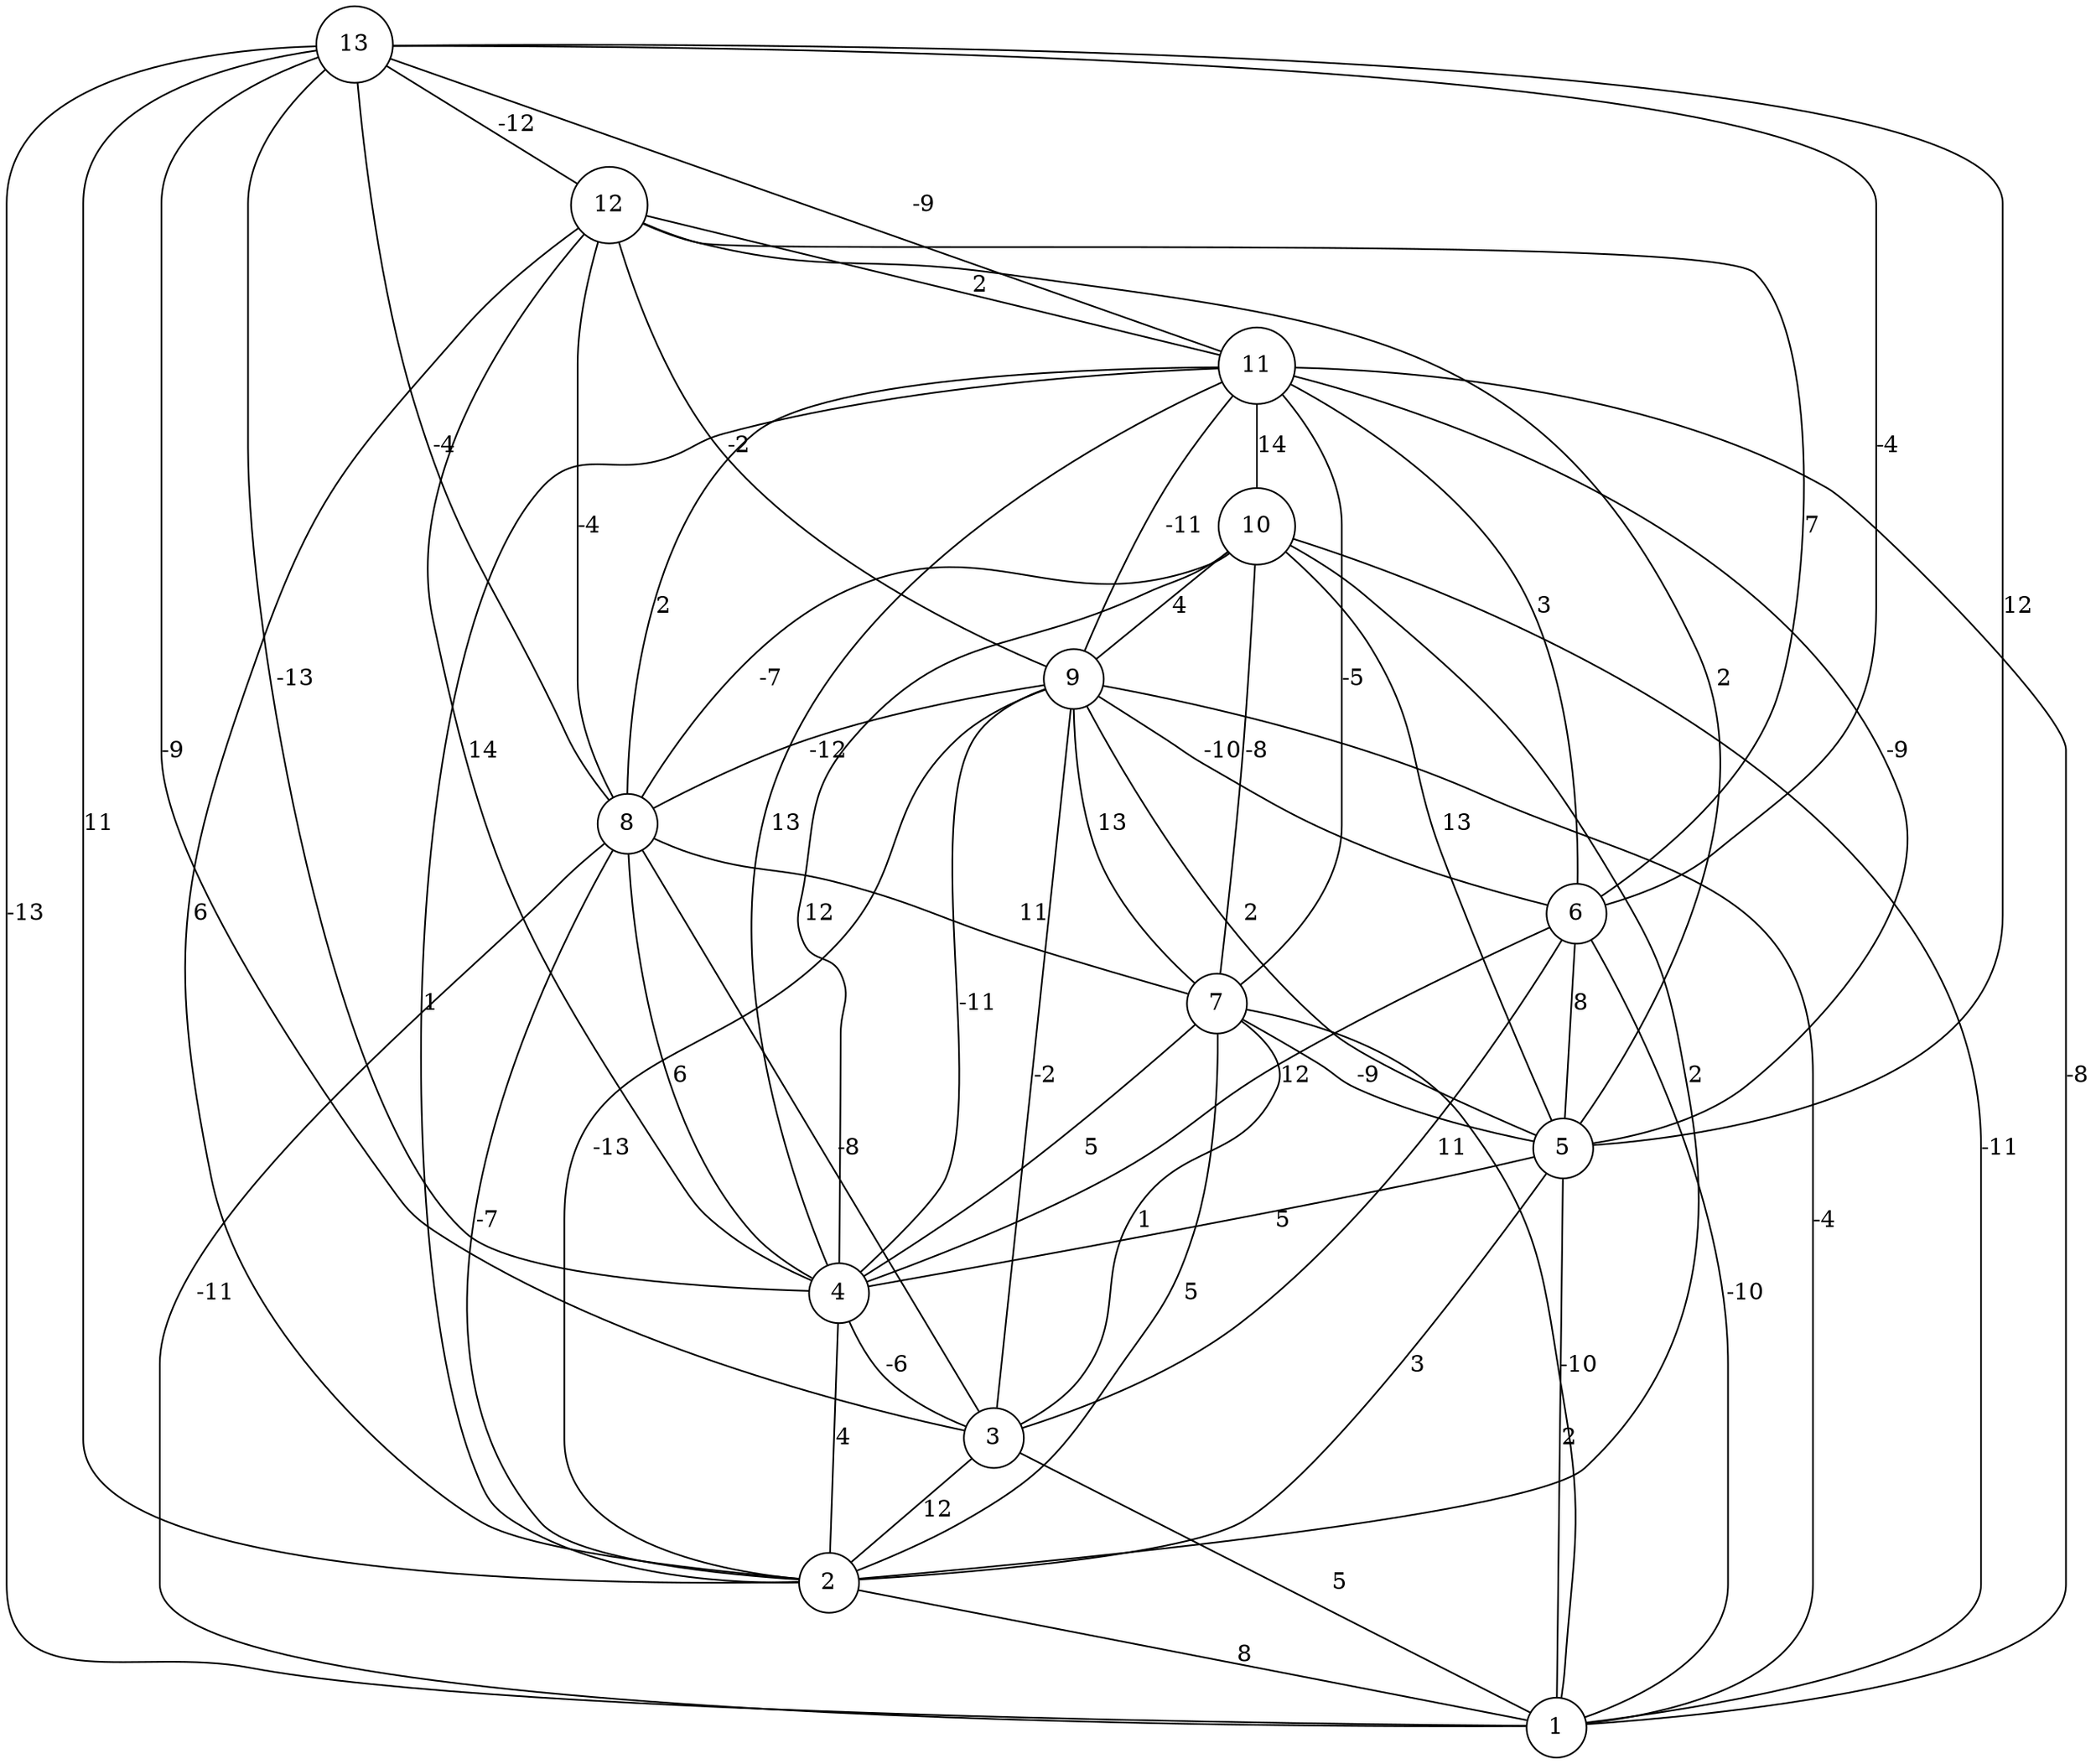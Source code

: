 graph { 
	 fontname="Helvetica,Arial,sans-serif" 
	 node [shape = circle]; 
	 13 -- 1 [label = "-13"];
	 13 -- 2 [label = "11"];
	 13 -- 3 [label = "-9"];
	 13 -- 4 [label = "-13"];
	 13 -- 5 [label = "12"];
	 13 -- 6 [label = "-4"];
	 13 -- 8 [label = "-4"];
	 13 -- 11 [label = "-9"];
	 13 -- 12 [label = "-12"];
	 12 -- 2 [label = "6"];
	 12 -- 4 [label = "14"];
	 12 -- 5 [label = "2"];
	 12 -- 6 [label = "7"];
	 12 -- 8 [label = "-4"];
	 12 -- 9 [label = "-2"];
	 12 -- 11 [label = "2"];
	 11 -- 1 [label = "-8"];
	 11 -- 2 [label = "1"];
	 11 -- 4 [label = "13"];
	 11 -- 5 [label = "-9"];
	 11 -- 6 [label = "3"];
	 11 -- 7 [label = "-5"];
	 11 -- 8 [label = "2"];
	 11 -- 9 [label = "-11"];
	 11 -- 10 [label = "14"];
	 10 -- 1 [label = "-11"];
	 10 -- 2 [label = "2"];
	 10 -- 4 [label = "12"];
	 10 -- 5 [label = "13"];
	 10 -- 7 [label = "-8"];
	 10 -- 8 [label = "-7"];
	 10 -- 9 [label = "4"];
	 9 -- 1 [label = "-4"];
	 9 -- 2 [label = "-13"];
	 9 -- 3 [label = "-2"];
	 9 -- 4 [label = "-11"];
	 9 -- 5 [label = "2"];
	 9 -- 6 [label = "-10"];
	 9 -- 7 [label = "13"];
	 9 -- 8 [label = "-12"];
	 8 -- 1 [label = "-11"];
	 8 -- 2 [label = "-7"];
	 8 -- 3 [label = "-8"];
	 8 -- 4 [label = "6"];
	 8 -- 7 [label = "11"];
	 7 -- 1 [label = "-10"];
	 7 -- 2 [label = "5"];
	 7 -- 3 [label = "1"];
	 7 -- 4 [label = "5"];
	 7 -- 5 [label = "-9"];
	 6 -- 1 [label = "-10"];
	 6 -- 3 [label = "11"];
	 6 -- 4 [label = "12"];
	 6 -- 5 [label = "8"];
	 5 -- 1 [label = "2"];
	 5 -- 2 [label = "3"];
	 5 -- 4 [label = "5"];
	 4 -- 2 [label = "4"];
	 4 -- 3 [label = "-6"];
	 3 -- 1 [label = "5"];
	 3 -- 2 [label = "12"];
	 2 -- 1 [label = "8"];
	 1;
	 2;
	 3;
	 4;
	 5;
	 6;
	 7;
	 8;
	 9;
	 10;
	 11;
	 12;
	 13;
}
